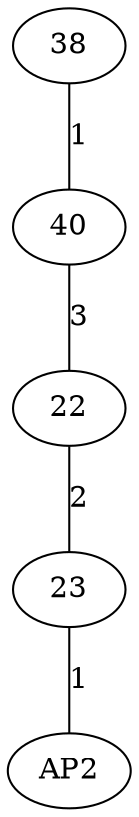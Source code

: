 graph G {
"38" -- "40" [label="1"];
"40" -- "22" [label="3"];
"22" -- "23" [label="2"];
"23" -- "AP2" [label="1"];
}
